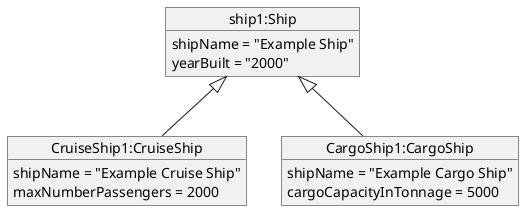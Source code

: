 @startuml
object "ship1:Ship" as sh  {
    shipName = "Example Ship"
    yearBuilt = "2000"
}

object "CruiseShip1:CruiseShip" as crsh {
    shipName = "Example Cruise Ship"
    maxNumberPassengers = 2000
}

object "CargoShip1:CargoShip" as cash {
    shipName = "Example Cargo Ship"
    cargoCapacityInTonnage = 5000
}

sh <|-- crsh
sh <|-- cash
@enduml
